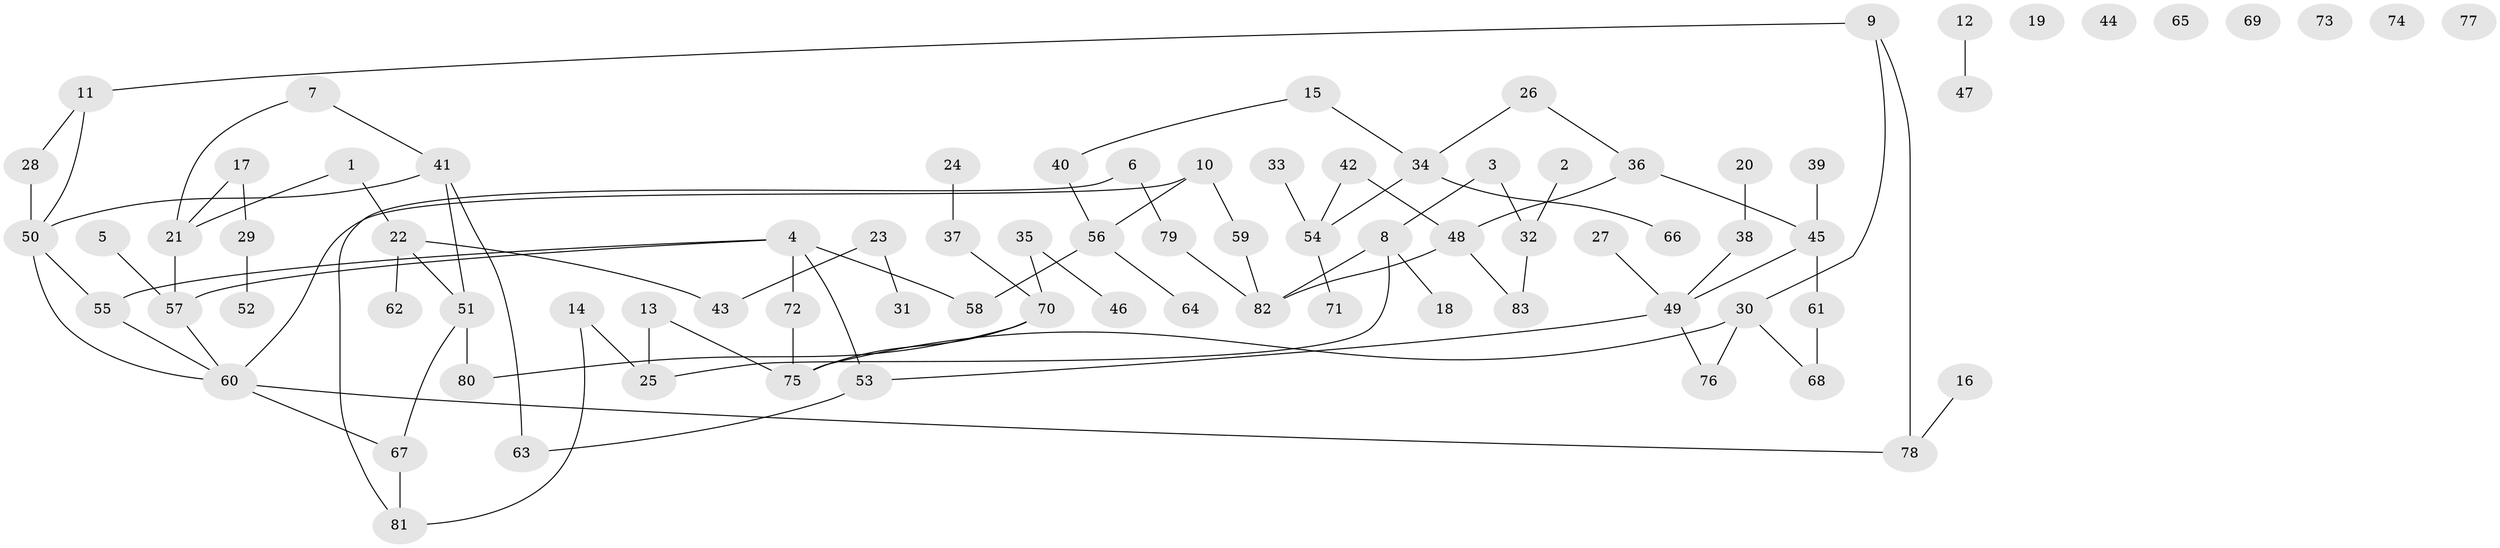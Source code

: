 // Generated by graph-tools (version 1.1) at 2025/49/03/09/25 03:49:11]
// undirected, 83 vertices, 94 edges
graph export_dot {
graph [start="1"]
  node [color=gray90,style=filled];
  1;
  2;
  3;
  4;
  5;
  6;
  7;
  8;
  9;
  10;
  11;
  12;
  13;
  14;
  15;
  16;
  17;
  18;
  19;
  20;
  21;
  22;
  23;
  24;
  25;
  26;
  27;
  28;
  29;
  30;
  31;
  32;
  33;
  34;
  35;
  36;
  37;
  38;
  39;
  40;
  41;
  42;
  43;
  44;
  45;
  46;
  47;
  48;
  49;
  50;
  51;
  52;
  53;
  54;
  55;
  56;
  57;
  58;
  59;
  60;
  61;
  62;
  63;
  64;
  65;
  66;
  67;
  68;
  69;
  70;
  71;
  72;
  73;
  74;
  75;
  76;
  77;
  78;
  79;
  80;
  81;
  82;
  83;
  1 -- 21;
  1 -- 22;
  2 -- 32;
  3 -- 8;
  3 -- 32;
  4 -- 53;
  4 -- 55;
  4 -- 57;
  4 -- 58;
  4 -- 72;
  5 -- 57;
  6 -- 79;
  6 -- 81;
  7 -- 21;
  7 -- 41;
  8 -- 18;
  8 -- 25;
  8 -- 82;
  9 -- 11;
  9 -- 30;
  9 -- 78;
  10 -- 56;
  10 -- 59;
  10 -- 60;
  11 -- 28;
  11 -- 50;
  12 -- 47;
  13 -- 25;
  13 -- 75;
  14 -- 25;
  14 -- 81;
  15 -- 34;
  15 -- 40;
  16 -- 78;
  17 -- 21;
  17 -- 29;
  20 -- 38;
  21 -- 57;
  22 -- 43;
  22 -- 51;
  22 -- 62;
  23 -- 31;
  23 -- 43;
  24 -- 37;
  26 -- 34;
  26 -- 36;
  27 -- 49;
  28 -- 50;
  29 -- 52;
  30 -- 68;
  30 -- 75;
  30 -- 76;
  32 -- 83;
  33 -- 54;
  34 -- 54;
  34 -- 66;
  35 -- 46;
  35 -- 70;
  36 -- 45;
  36 -- 48;
  37 -- 70;
  38 -- 49;
  39 -- 45;
  40 -- 56;
  41 -- 50;
  41 -- 51;
  41 -- 63;
  42 -- 48;
  42 -- 54;
  45 -- 49;
  45 -- 61;
  48 -- 82;
  48 -- 83;
  49 -- 53;
  49 -- 76;
  50 -- 55;
  50 -- 60;
  51 -- 67;
  51 -- 80;
  53 -- 63;
  54 -- 71;
  55 -- 60;
  56 -- 58;
  56 -- 64;
  57 -- 60;
  59 -- 82;
  60 -- 67;
  60 -- 78;
  61 -- 68;
  67 -- 81;
  70 -- 75;
  70 -- 80;
  72 -- 75;
  79 -- 82;
}
